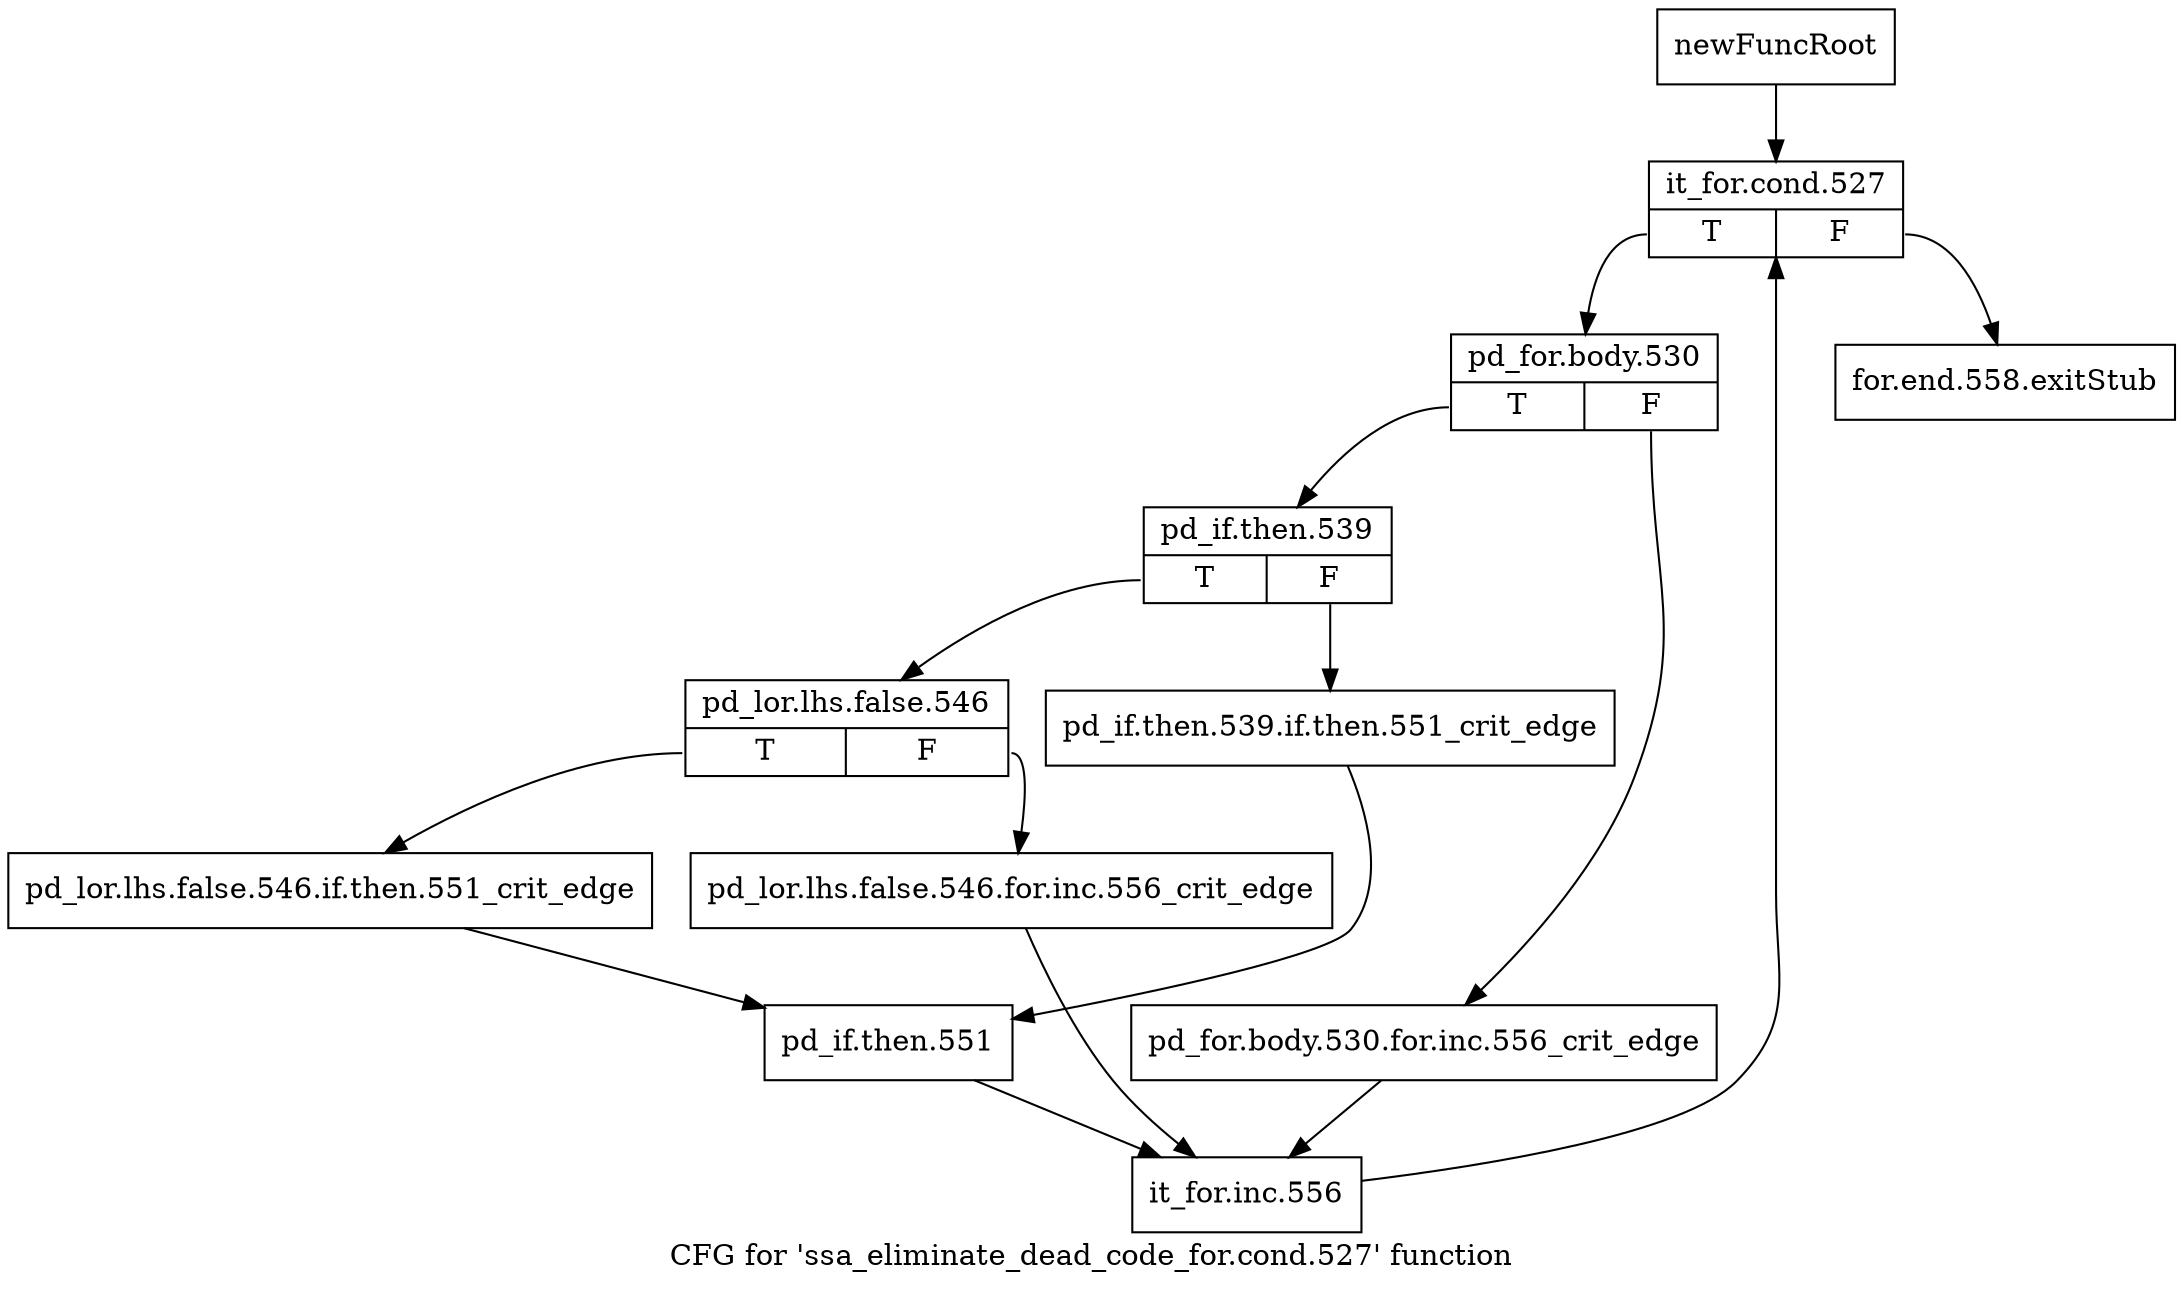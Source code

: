 digraph "CFG for 'ssa_eliminate_dead_code_for.cond.527' function" {
	label="CFG for 'ssa_eliminate_dead_code_for.cond.527' function";

	Node0xc33ff00 [shape=record,label="{newFuncRoot}"];
	Node0xc33ff00 -> Node0xc33ffa0;
	Node0xc33ff50 [shape=record,label="{for.end.558.exitStub}"];
	Node0xc33ffa0 [shape=record,label="{it_for.cond.527|{<s0>T|<s1>F}}"];
	Node0xc33ffa0:s0 -> Node0xc33fff0;
	Node0xc33ffa0:s1 -> Node0xc33ff50;
	Node0xc33fff0 [shape=record,label="{pd_for.body.530|{<s0>T|<s1>F}}"];
	Node0xc33fff0:s0 -> Node0xc340090;
	Node0xc33fff0:s1 -> Node0xc340040;
	Node0xc340040 [shape=record,label="{pd_for.body.530.for.inc.556_crit_edge}"];
	Node0xc340040 -> Node0xc340270;
	Node0xc340090 [shape=record,label="{pd_if.then.539|{<s0>T|<s1>F}}"];
	Node0xc340090:s0 -> Node0xc340130;
	Node0xc340090:s1 -> Node0xc3400e0;
	Node0xc3400e0 [shape=record,label="{pd_if.then.539.if.then.551_crit_edge}"];
	Node0xc3400e0 -> Node0xc340220;
	Node0xc340130 [shape=record,label="{pd_lor.lhs.false.546|{<s0>T|<s1>F}}"];
	Node0xc340130:s0 -> Node0xc3401d0;
	Node0xc340130:s1 -> Node0xc340180;
	Node0xc340180 [shape=record,label="{pd_lor.lhs.false.546.for.inc.556_crit_edge}"];
	Node0xc340180 -> Node0xc340270;
	Node0xc3401d0 [shape=record,label="{pd_lor.lhs.false.546.if.then.551_crit_edge}"];
	Node0xc3401d0 -> Node0xc340220;
	Node0xc340220 [shape=record,label="{pd_if.then.551}"];
	Node0xc340220 -> Node0xc340270;
	Node0xc340270 [shape=record,label="{it_for.inc.556}"];
	Node0xc340270 -> Node0xc33ffa0;
}

